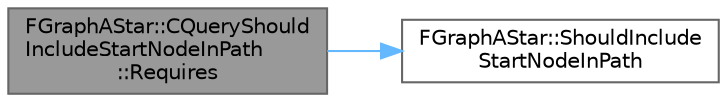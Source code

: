 digraph "FGraphAStar::CQueryShouldIncludeStartNodeInPath::Requires"
{
 // INTERACTIVE_SVG=YES
 // LATEX_PDF_SIZE
  bgcolor="transparent";
  edge [fontname=Helvetica,fontsize=10,labelfontname=Helvetica,labelfontsize=10];
  node [fontname=Helvetica,fontsize=10,shape=box,height=0.2,width=0.4];
  rankdir="LR";
  Node1 [id="Node000001",label="FGraphAStar::CQueryShould\lIncludeStartNodeInPath\l::Requires",height=0.2,width=0.4,color="gray40", fillcolor="grey60", style="filled", fontcolor="black",tooltip=" "];
  Node1 -> Node2 [id="edge1_Node000001_Node000002",color="steelblue1",style="solid",tooltip=" "];
  Node2 [id="Node000002",label="FGraphAStar::ShouldInclude\lStartNodeInPath",height=0.2,width=0.4,color="grey40", fillcolor="white", style="filled",URL="$db/df6/structFGraphAStar.html#adb9466542bddb5d88e4f67241326965c",tooltip=" "];
}
